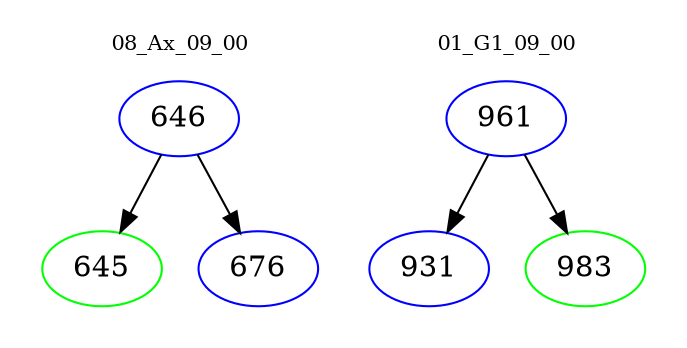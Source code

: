 digraph{
subgraph cluster_0 {
color = white
label = "08_Ax_09_00";
fontsize=10;
T0_646 [label="646", color="blue"]
T0_646 -> T0_645 [color="black"]
T0_645 [label="645", color="green"]
T0_646 -> T0_676 [color="black"]
T0_676 [label="676", color="blue"]
}
subgraph cluster_1 {
color = white
label = "01_G1_09_00";
fontsize=10;
T1_961 [label="961", color="blue"]
T1_961 -> T1_931 [color="black"]
T1_931 [label="931", color="blue"]
T1_961 -> T1_983 [color="black"]
T1_983 [label="983", color="green"]
}
}
